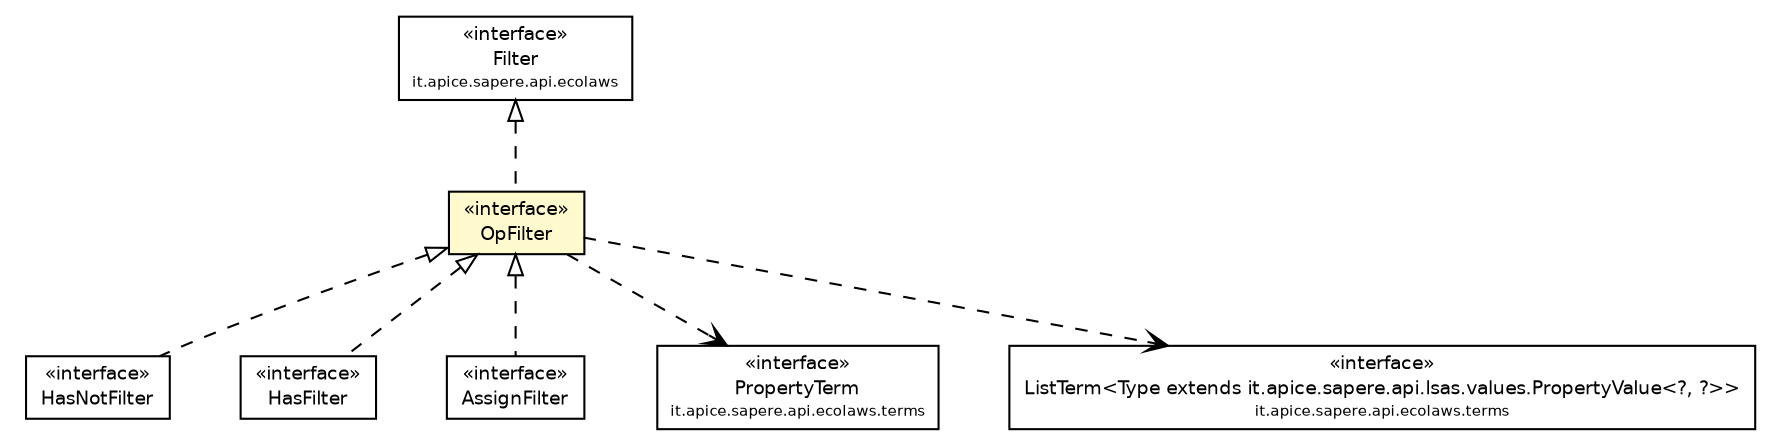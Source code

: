 #!/usr/local/bin/dot
#
# Class diagram 
# Generated by UmlGraph version 4.4 (http://www.spinellis.gr/sw/umlgraph)
#

digraph G {
	edge [fontname="Helvetica",fontsize=10,labelfontname="Helvetica",labelfontsize=10];
	node [fontname="Helvetica",fontsize=10,shape=plaintext];
	// it.apice.sapere.api.ecolaws.Filter
	c2270 [label=<<table border="0" cellborder="1" cellspacing="0" cellpadding="2" port="p" href="../Filter.html">
		<tr><td><table border="0" cellspacing="0" cellpadding="1">
			<tr><td> &laquo;interface&raquo; </td></tr>
			<tr><td> Filter </td></tr>
			<tr><td><font point-size="7.0"> it.apice.sapere.api.ecolaws </font></td></tr>
		</table></td></tr>
		</table>>, fontname="Helvetica", fontcolor="black", fontsize=9.0];
	// it.apice.sapere.api.ecolaws.filters.OpFilter
	c2273 [label=<<table border="0" cellborder="1" cellspacing="0" cellpadding="2" port="p" bgcolor="lemonChiffon" href="./OpFilter.html">
		<tr><td><table border="0" cellspacing="0" cellpadding="1">
			<tr><td> &laquo;interface&raquo; </td></tr>
			<tr><td> OpFilter </td></tr>
		</table></td></tr>
		</table>>, fontname="Helvetica", fontcolor="black", fontsize=9.0];
	// it.apice.sapere.api.ecolaws.filters.HasNotFilter
	c2275 [label=<<table border="0" cellborder="1" cellspacing="0" cellpadding="2" port="p" href="./HasNotFilter.html">
		<tr><td><table border="0" cellspacing="0" cellpadding="1">
			<tr><td> &laquo;interface&raquo; </td></tr>
			<tr><td> HasNotFilter </td></tr>
		</table></td></tr>
		</table>>, fontname="Helvetica", fontcolor="black", fontsize=9.0];
	// it.apice.sapere.api.ecolaws.filters.HasFilter
	c2276 [label=<<table border="0" cellborder="1" cellspacing="0" cellpadding="2" port="p" href="./HasFilter.html">
		<tr><td><table border="0" cellspacing="0" cellpadding="1">
			<tr><td> &laquo;interface&raquo; </td></tr>
			<tr><td> HasFilter </td></tr>
		</table></td></tr>
		</table>>, fontname="Helvetica", fontcolor="black", fontsize=9.0];
	// it.apice.sapere.api.ecolaws.filters.AssignFilter
	c2280 [label=<<table border="0" cellborder="1" cellspacing="0" cellpadding="2" port="p" href="./AssignFilter.html">
		<tr><td><table border="0" cellspacing="0" cellpadding="1">
			<tr><td> &laquo;interface&raquo; </td></tr>
			<tr><td> AssignFilter </td></tr>
		</table></td></tr>
		</table>>, fontname="Helvetica", fontcolor="black", fontsize=9.0];
	// it.apice.sapere.api.ecolaws.terms.PropertyTerm
	c2293 [label=<<table border="0" cellborder="1" cellspacing="0" cellpadding="2" port="p" href="../terms/PropertyTerm.html">
		<tr><td><table border="0" cellspacing="0" cellpadding="1">
			<tr><td> &laquo;interface&raquo; </td></tr>
			<tr><td> PropertyTerm </td></tr>
			<tr><td><font point-size="7.0"> it.apice.sapere.api.ecolaws.terms </font></td></tr>
		</table></td></tr>
		</table>>, fontname="Helvetica", fontcolor="black", fontsize=9.0];
	// it.apice.sapere.api.ecolaws.terms.ListTerm<Type extends it.apice.sapere.api.lsas.values.PropertyValue<?, ?>>
	c2295 [label=<<table border="0" cellborder="1" cellspacing="0" cellpadding="2" port="p" href="../terms/ListTerm.html">
		<tr><td><table border="0" cellspacing="0" cellpadding="1">
			<tr><td> &laquo;interface&raquo; </td></tr>
			<tr><td> ListTerm&lt;Type extends it.apice.sapere.api.lsas.values.PropertyValue&lt;?, ?&gt;&gt; </td></tr>
			<tr><td><font point-size="7.0"> it.apice.sapere.api.ecolaws.terms </font></td></tr>
		</table></td></tr>
		</table>>, fontname="Helvetica", fontcolor="black", fontsize=9.0];
	//it.apice.sapere.api.ecolaws.filters.OpFilter implements it.apice.sapere.api.ecolaws.Filter
	c2270:p -> c2273:p [dir=back,arrowtail=empty,style=dashed];
	//it.apice.sapere.api.ecolaws.filters.HasNotFilter implements it.apice.sapere.api.ecolaws.filters.OpFilter
	c2273:p -> c2275:p [dir=back,arrowtail=empty,style=dashed];
	//it.apice.sapere.api.ecolaws.filters.HasFilter implements it.apice.sapere.api.ecolaws.filters.OpFilter
	c2273:p -> c2276:p [dir=back,arrowtail=empty,style=dashed];
	//it.apice.sapere.api.ecolaws.filters.AssignFilter implements it.apice.sapere.api.ecolaws.filters.OpFilter
	c2273:p -> c2280:p [dir=back,arrowtail=empty,style=dashed];
	// it.apice.sapere.api.ecolaws.filters.OpFilter DEPEND it.apice.sapere.api.ecolaws.terms.PropertyTerm
	c2273:p -> c2293:p [taillabel="", label="", headlabel="", fontname="Helvetica", fontcolor="black", fontsize=10.0, color="black", arrowhead=open, style=dashed];
	// it.apice.sapere.api.ecolaws.filters.OpFilter DEPEND it.apice.sapere.api.ecolaws.terms.ListTerm<Type extends it.apice.sapere.api.lsas.values.PropertyValue<?, ?>>
	c2273:p -> c2295:p [taillabel="", label="", headlabel="", fontname="Helvetica", fontcolor="black", fontsize=10.0, color="black", arrowhead=open, style=dashed];
}

